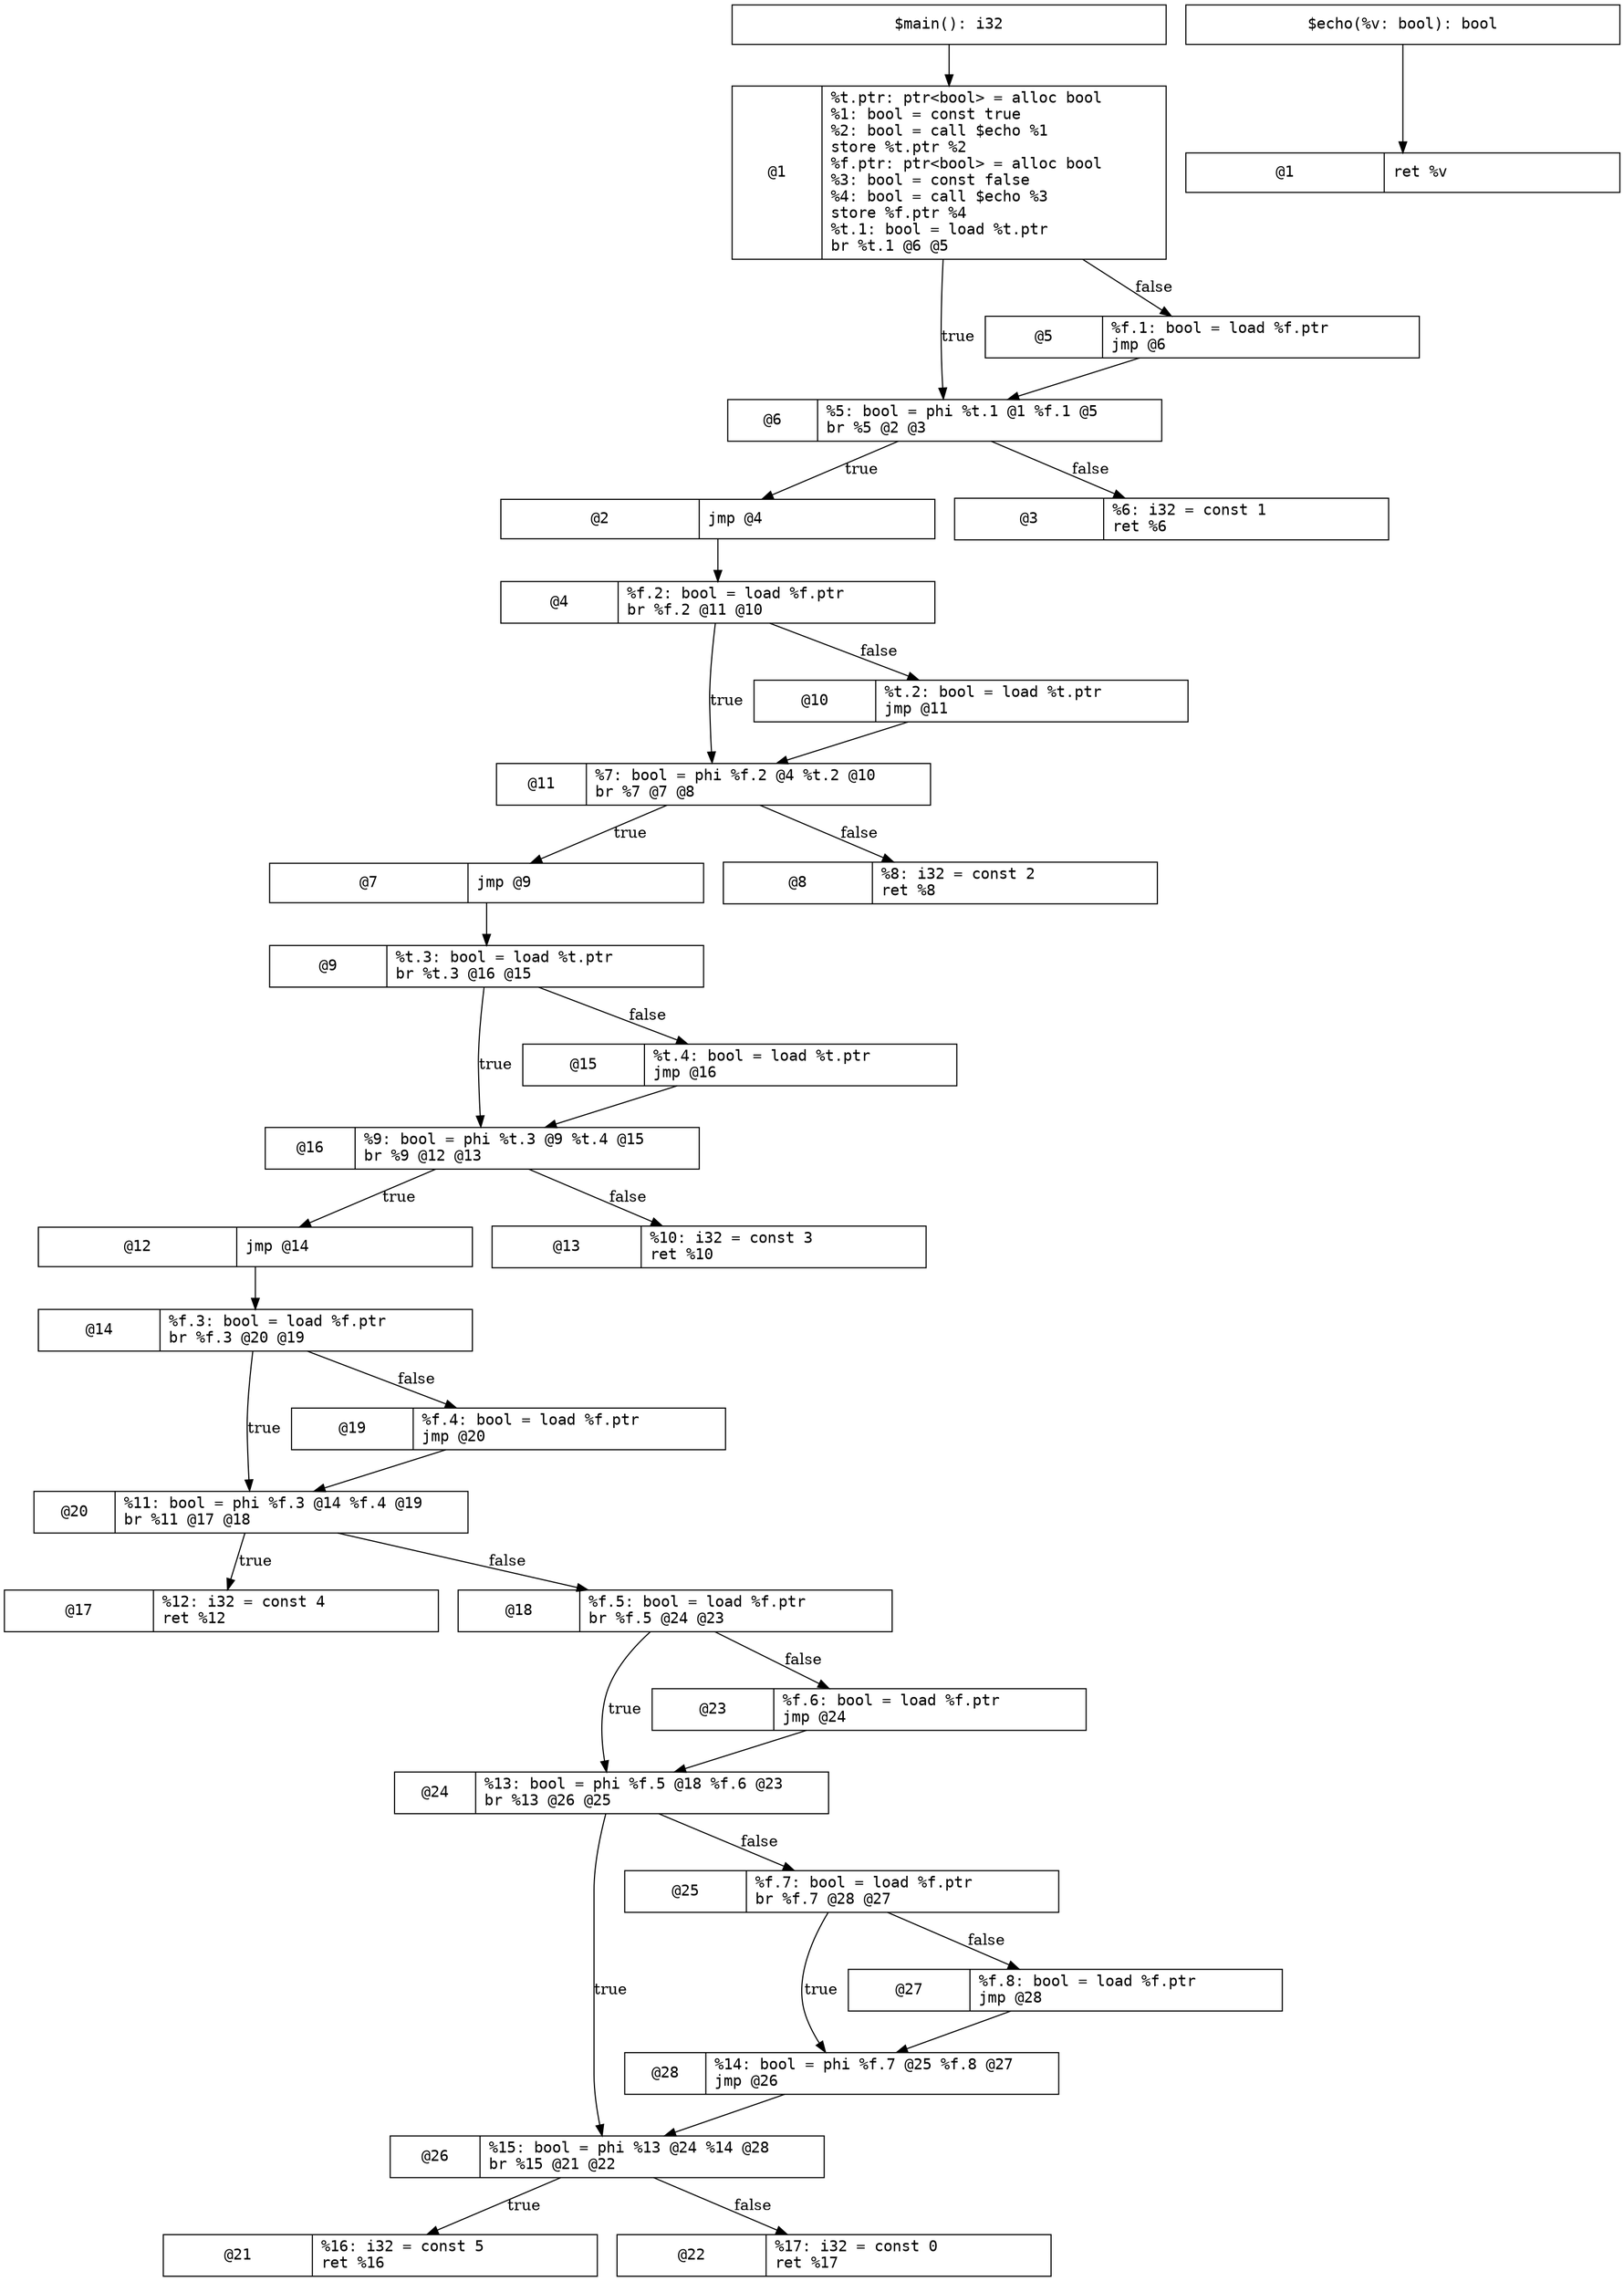 digraph {
   node [shape=record,width=5.5,fontname=monospace]

   subgraph {
      "$main(): i32" -> "$main@1"

      "$main@1" [label="@1|%t.ptr: ptr&lt;bool&gt; = alloc bool\l%1: bool = const true\l%2: bool = call $echo %1\lstore %t.ptr %2\l%f.ptr: ptr&lt;bool&gt; = alloc bool\l%3: bool = const false\l%4: bool = call $echo %3\lstore %f.ptr %4\l%t.1: bool = load %t.ptr\lbr %t.1 @6 @5\l"]
      "$main@1" -> "$main@6" [label="true"]
      "$main@1" -> "$main@5" [label="false"]

      "$main@2" [label="@2|jmp @4\l"]
      "$main@2" -> "$main@4"

      "$main@3" [label="@3|%6: i32 = const 1\lret %6\l"]

      "$main@4" [label="@4|%f.2: bool = load %f.ptr\lbr %f.2 @11 @10\l"]
      "$main@4" -> "$main@11" [label="true"]
      "$main@4" -> "$main@10" [label="false"]

      "$main@5" [label="@5|%f.1: bool = load %f.ptr\ljmp @6\l"]
      "$main@5" -> "$main@6"

      "$main@6" [label="@6|%5: bool = phi %t.1 @1 %f.1 @5\lbr %5 @2 @3\l"]
      "$main@6" -> "$main@2" [label="true"]
      "$main@6" -> "$main@3" [label="false"]

      "$main@7" [label="@7|jmp @9\l"]
      "$main@7" -> "$main@9"

      "$main@8" [label="@8|%8: i32 = const 2\lret %8\l"]

      "$main@9" [label="@9|%t.3: bool = load %t.ptr\lbr %t.3 @16 @15\l"]
      "$main@9" -> "$main@16" [label="true"]
      "$main@9" -> "$main@15" [label="false"]

      "$main@10" [label="@10|%t.2: bool = load %t.ptr\ljmp @11\l"]
      "$main@10" -> "$main@11"

      "$main@11" [label="@11|%7: bool = phi %f.2 @4 %t.2 @10\lbr %7 @7 @8\l"]
      "$main@11" -> "$main@7" [label="true"]
      "$main@11" -> "$main@8" [label="false"]

      "$main@12" [label="@12|jmp @14\l"]
      "$main@12" -> "$main@14"

      "$main@13" [label="@13|%10: i32 = const 3\lret %10\l"]

      "$main@14" [label="@14|%f.3: bool = load %f.ptr\lbr %f.3 @20 @19\l"]
      "$main@14" -> "$main@20" [label="true"]
      "$main@14" -> "$main@19" [label="false"]

      "$main@15" [label="@15|%t.4: bool = load %t.ptr\ljmp @16\l"]
      "$main@15" -> "$main@16"

      "$main@16" [label="@16|%9: bool = phi %t.3 @9 %t.4 @15\lbr %9 @12 @13\l"]
      "$main@16" -> "$main@12" [label="true"]
      "$main@16" -> "$main@13" [label="false"]

      "$main@17" [label="@17|%12: i32 = const 4\lret %12\l"]

      "$main@18" [label="@18|%f.5: bool = load %f.ptr\lbr %f.5 @24 @23\l"]
      "$main@18" -> "$main@24" [label="true"]
      "$main@18" -> "$main@23" [label="false"]

      "$main@19" [label="@19|%f.4: bool = load %f.ptr\ljmp @20\l"]
      "$main@19" -> "$main@20"

      "$main@20" [label="@20|%11: bool = phi %f.3 @14 %f.4 @19\lbr %11 @17 @18\l"]
      "$main@20" -> "$main@17" [label="true"]
      "$main@20" -> "$main@18" [label="false"]

      "$main@21" [label="@21|%16: i32 = const 5\lret %16\l"]

      "$main@22" [label="@22|%17: i32 = const 0\lret %17\l"]

      "$main@23" [label="@23|%f.6: bool = load %f.ptr\ljmp @24\l"]
      "$main@23" -> "$main@24"

      "$main@24" [label="@24|%13: bool = phi %f.5 @18 %f.6 @23\lbr %13 @26 @25\l"]
      "$main@24" -> "$main@26" [label="true"]
      "$main@24" -> "$main@25" [label="false"]

      "$main@25" [label="@25|%f.7: bool = load %f.ptr\lbr %f.7 @28 @27\l"]
      "$main@25" -> "$main@28" [label="true"]
      "$main@25" -> "$main@27" [label="false"]

      "$main@26" [label="@26|%15: bool = phi %13 @24 %14 @28\lbr %15 @21 @22\l"]
      "$main@26" -> "$main@21" [label="true"]
      "$main@26" -> "$main@22" [label="false"]

      "$main@27" [label="@27|%f.8: bool = load %f.ptr\ljmp @28\l"]
      "$main@27" -> "$main@28"

      "$main@28" [label="@28|%14: bool = phi %f.7 @25 %f.8 @27\ljmp @26\l"]
      "$main@28" -> "$main@26"
   }

   subgraph {
      "$echo(%v: bool): bool" -> "$echo@1"

      "$echo@1" [label="@1|ret %v\l"]
   }
}

